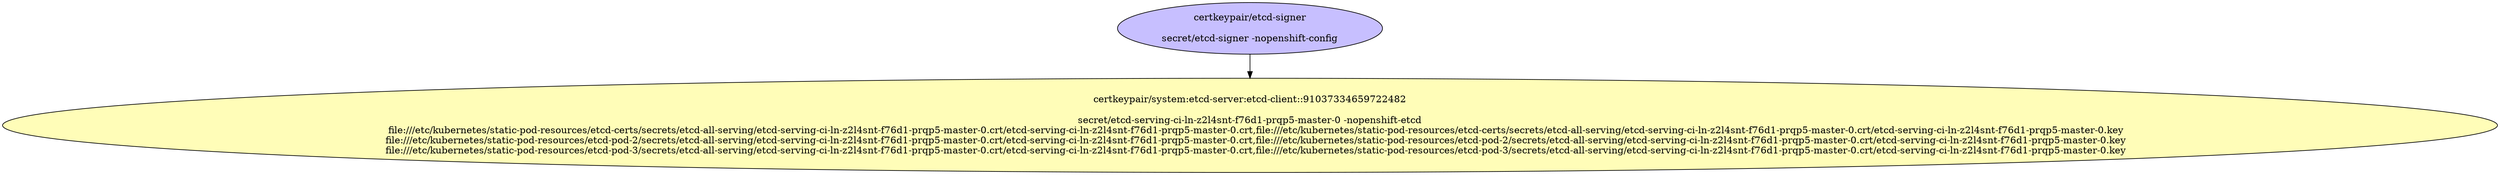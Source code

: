 digraph "Local Certificate" {
  // Node definitions.
  1 [
    label="certkeypair/etcd-signer\n\nsecret/etcd-signer -nopenshift-config\n"
    style=filled
    fillcolor="#c7bfff"
  ];
  4 [
    label="certkeypair/system:etcd-server:etcd-client::91037334659722482\n\nsecret/etcd-serving-ci-ln-z2l4snt-f76d1-prqp5-master-0 -nopenshift-etcd\n    file:///etc/kubernetes/static-pod-resources/etcd-certs/secrets/etcd-all-serving/etcd-serving-ci-ln-z2l4snt-f76d1-prqp5-master-0.crt/etcd-serving-ci-ln-z2l4snt-f76d1-prqp5-master-0.crt,file:///etc/kubernetes/static-pod-resources/etcd-certs/secrets/etcd-all-serving/etcd-serving-ci-ln-z2l4snt-f76d1-prqp5-master-0.crt/etcd-serving-ci-ln-z2l4snt-f76d1-prqp5-master-0.key\n    file:///etc/kubernetes/static-pod-resources/etcd-pod-2/secrets/etcd-all-serving/etcd-serving-ci-ln-z2l4snt-f76d1-prqp5-master-0.crt/etcd-serving-ci-ln-z2l4snt-f76d1-prqp5-master-0.crt,file:///etc/kubernetes/static-pod-resources/etcd-pod-2/secrets/etcd-all-serving/etcd-serving-ci-ln-z2l4snt-f76d1-prqp5-master-0.crt/etcd-serving-ci-ln-z2l4snt-f76d1-prqp5-master-0.key\n    file:///etc/kubernetes/static-pod-resources/etcd-pod-3/secrets/etcd-all-serving/etcd-serving-ci-ln-z2l4snt-f76d1-prqp5-master-0.crt/etcd-serving-ci-ln-z2l4snt-f76d1-prqp5-master-0.crt,file:///etc/kubernetes/static-pod-resources/etcd-pod-3/secrets/etcd-all-serving/etcd-serving-ci-ln-z2l4snt-f76d1-prqp5-master-0.crt/etcd-serving-ci-ln-z2l4snt-f76d1-prqp5-master-0.key\n"
    style=filled
    fillcolor="#fffdb8"
  ];

  // Edge definitions.
  1 -> 4;
}